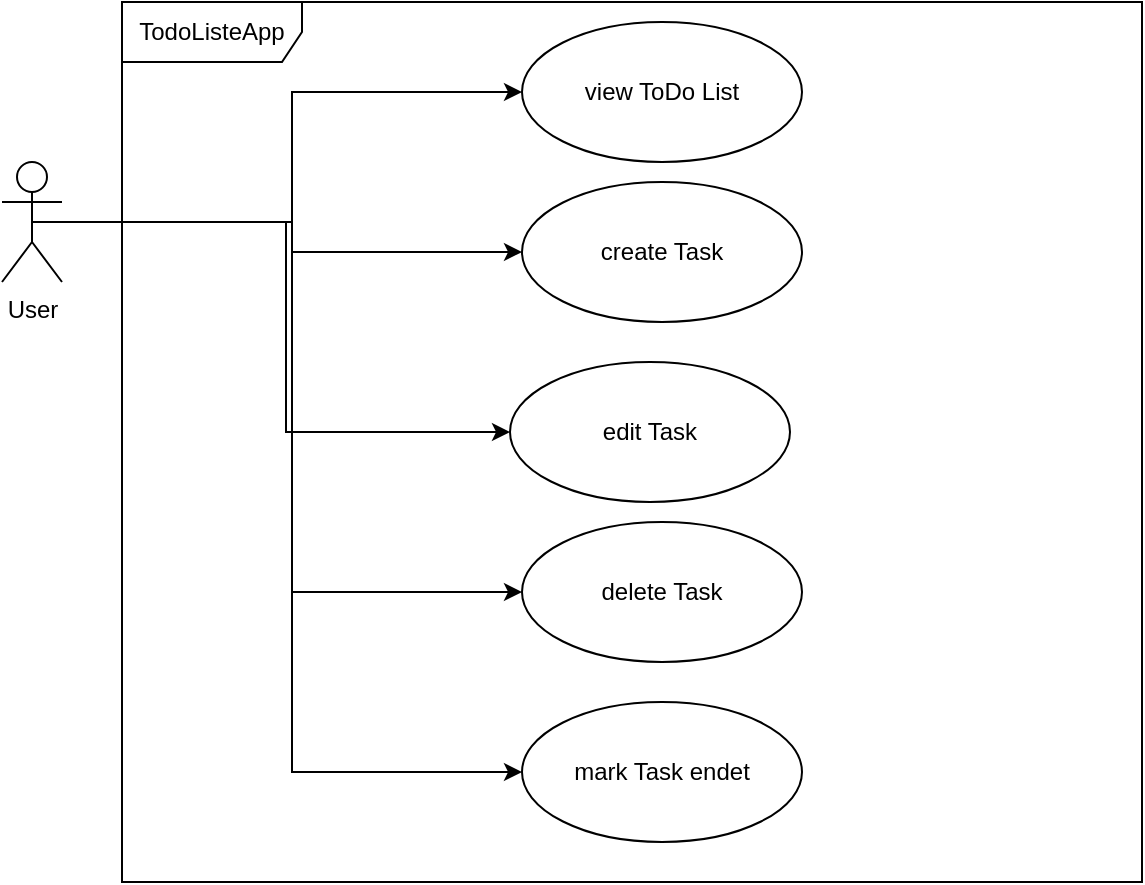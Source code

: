 <mxfile>
    <diagram name="Seite-1" id="AyZmh6j_2HEn0DoN_k_r">
        <mxGraphModel dx="977" dy="910" grid="1" gridSize="10" guides="1" tooltips="1" connect="1" arrows="1" fold="1" page="1" pageScale="1" pageWidth="827" pageHeight="1169" math="0" shadow="0">
            <root>
                <mxCell id="0"/>
                <mxCell id="1" parent="0"/>
                <mxCell id="XHCcji0osZuezLN8mhuj-13" style="edgeStyle=orthogonalEdgeStyle;rounded=0;orthogonalLoop=1;jettySize=auto;html=1;exitX=0.5;exitY=0.5;exitDx=0;exitDy=0;exitPerimeter=0;entryX=0;entryY=0.5;entryDx=0;entryDy=0;" parent="1" source="XHCcji0osZuezLN8mhuj-1" target="XHCcji0osZuezLN8mhuj-4" edge="1">
                    <mxGeometry relative="1" as="geometry"/>
                </mxCell>
                <mxCell id="XHCcji0osZuezLN8mhuj-15" style="edgeStyle=orthogonalEdgeStyle;rounded=0;orthogonalLoop=1;jettySize=auto;html=1;exitX=0.5;exitY=0.5;exitDx=0;exitDy=0;exitPerimeter=0;entryX=0;entryY=0.5;entryDx=0;entryDy=0;" parent="1" source="XHCcji0osZuezLN8mhuj-1" target="XHCcji0osZuezLN8mhuj-5" edge="1">
                    <mxGeometry relative="1" as="geometry">
                        <Array as="points">
                            <mxPoint x="232" y="190"/>
                            <mxPoint x="232" y="295"/>
                        </Array>
                    </mxGeometry>
                </mxCell>
                <mxCell id="XHCcji0osZuezLN8mhuj-16" style="edgeStyle=orthogonalEdgeStyle;rounded=0;orthogonalLoop=1;jettySize=auto;html=1;exitX=0.5;exitY=0.5;exitDx=0;exitDy=0;exitPerimeter=0;entryX=0;entryY=0.5;entryDx=0;entryDy=0;" parent="1" source="XHCcji0osZuezLN8mhuj-1" target="XHCcji0osZuezLN8mhuj-6" edge="1">
                    <mxGeometry relative="1" as="geometry"/>
                </mxCell>
                <mxCell id="XHCcji0osZuezLN8mhuj-17" style="edgeStyle=orthogonalEdgeStyle;rounded=0;orthogonalLoop=1;jettySize=auto;html=1;exitX=0.5;exitY=0.5;exitDx=0;exitDy=0;exitPerimeter=0;entryX=0;entryY=0.5;entryDx=0;entryDy=0;" parent="1" source="XHCcji0osZuezLN8mhuj-1" target="XHCcji0osZuezLN8mhuj-7" edge="1">
                    <mxGeometry relative="1" as="geometry">
                        <Array as="points">
                            <mxPoint x="235" y="190"/>
                            <mxPoint x="235" y="465"/>
                        </Array>
                    </mxGeometry>
                </mxCell>
                <mxCell id="XHCcji0osZuezLN8mhuj-18" style="edgeStyle=orthogonalEdgeStyle;rounded=0;orthogonalLoop=1;jettySize=auto;html=1;exitX=0.5;exitY=0.5;exitDx=0;exitDy=0;exitPerimeter=0;" parent="1" source="XHCcji0osZuezLN8mhuj-1" target="XHCcji0osZuezLN8mhuj-3" edge="1">
                    <mxGeometry relative="1" as="geometry"/>
                </mxCell>
                <mxCell id="XHCcji0osZuezLN8mhuj-1" value="User" style="shape=umlActor;verticalLabelPosition=bottom;verticalAlign=top;html=1;" parent="1" vertex="1">
                    <mxGeometry x="90" y="160" width="30" height="60" as="geometry"/>
                </mxCell>
                <mxCell id="XHCcji0osZuezLN8mhuj-2" value="TodoListeApp&lt;br&gt;" style="shape=umlFrame;whiteSpace=wrap;html=1;pointerEvents=0;width=90;height=30;" parent="1" vertex="1">
                    <mxGeometry x="150" y="80" width="510" height="440" as="geometry"/>
                </mxCell>
                <mxCell id="XHCcji0osZuezLN8mhuj-3" value="view ToDo List" style="ellipse;whiteSpace=wrap;html=1;" parent="1" vertex="1">
                    <mxGeometry x="350" y="90" width="140" height="70" as="geometry"/>
                </mxCell>
                <mxCell id="XHCcji0osZuezLN8mhuj-4" value="create Task" style="ellipse;whiteSpace=wrap;html=1;" parent="1" vertex="1">
                    <mxGeometry x="350" y="170" width="140" height="70" as="geometry"/>
                </mxCell>
                <mxCell id="XHCcji0osZuezLN8mhuj-5" value="edit Task" style="ellipse;whiteSpace=wrap;html=1;" parent="1" vertex="1">
                    <mxGeometry x="344" y="260" width="140" height="70" as="geometry"/>
                </mxCell>
                <mxCell id="XHCcji0osZuezLN8mhuj-6" value="delete Task" style="ellipse;whiteSpace=wrap;html=1;" parent="1" vertex="1">
                    <mxGeometry x="350" y="340" width="140" height="70" as="geometry"/>
                </mxCell>
                <mxCell id="XHCcji0osZuezLN8mhuj-7" value="mark Task endet" style="ellipse;whiteSpace=wrap;html=1;" parent="1" vertex="1">
                    <mxGeometry x="350" y="430" width="140" height="70" as="geometry"/>
                </mxCell>
            </root>
        </mxGraphModel>
    </diagram>
</mxfile>